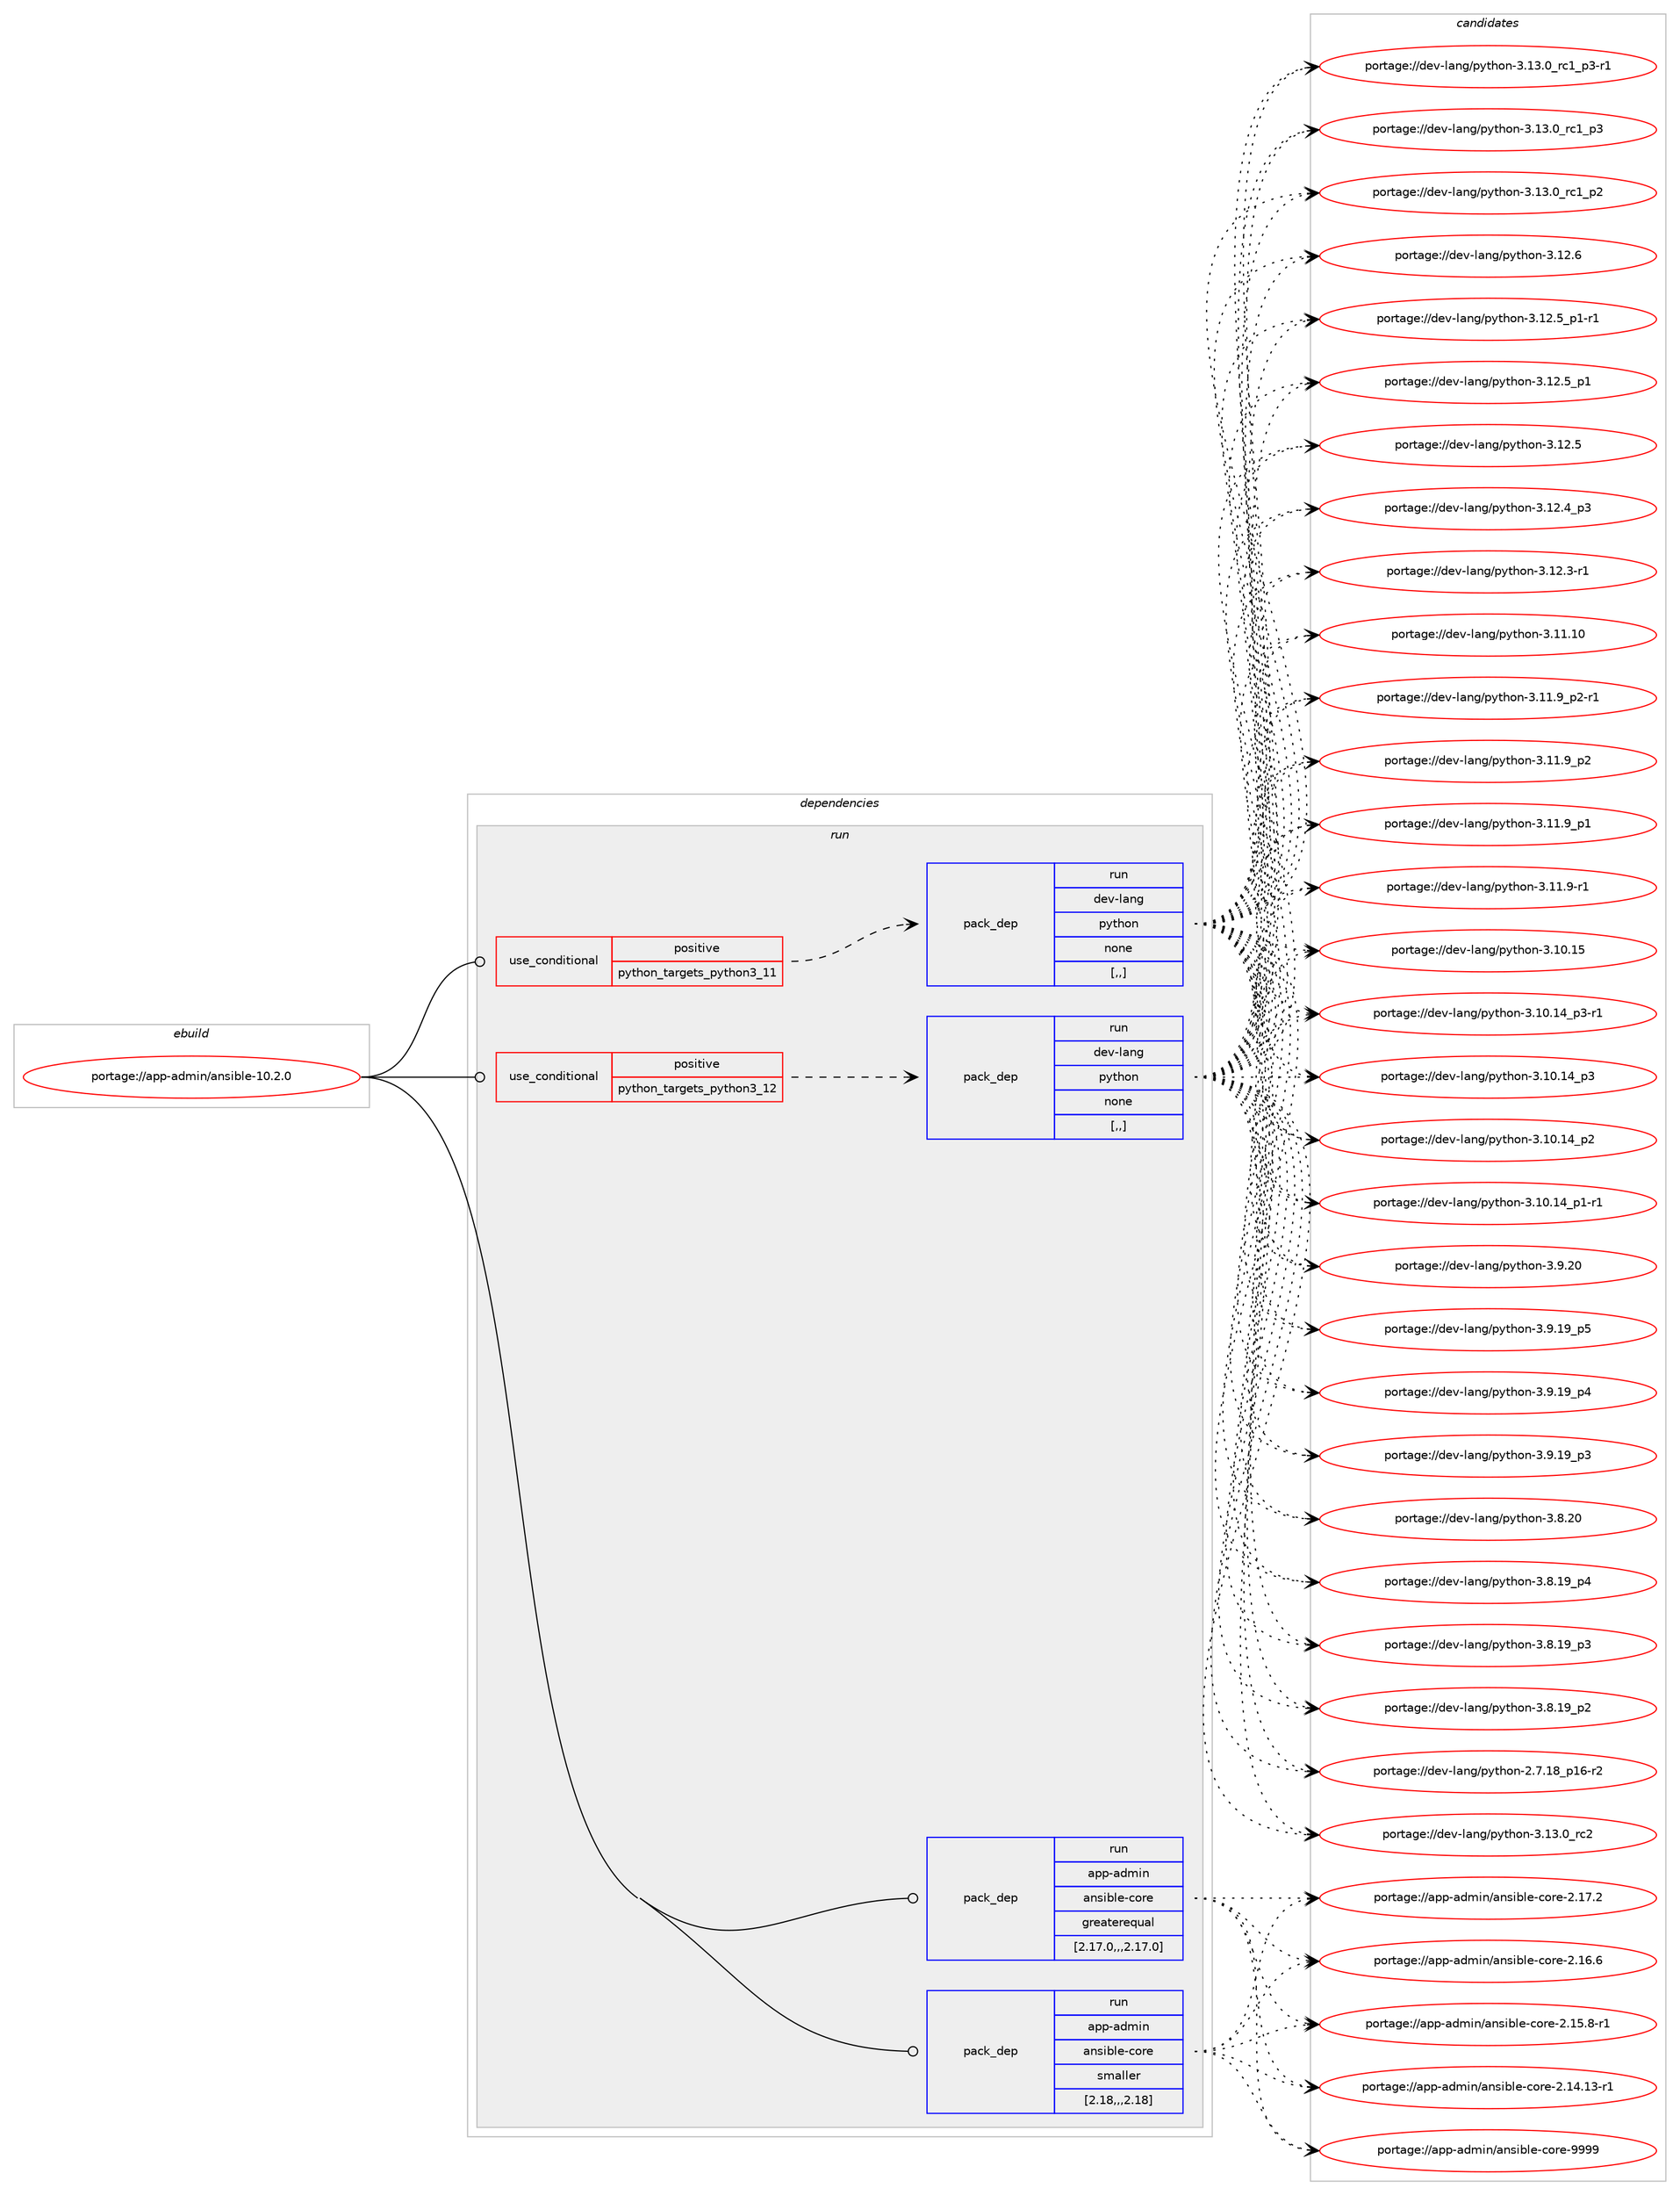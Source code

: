 digraph prolog {

# *************
# Graph options
# *************

newrank=true;
concentrate=true;
compound=true;
graph [rankdir=LR,fontname=Helvetica,fontsize=10,ranksep=1.5];#, ranksep=2.5, nodesep=0.2];
edge  [arrowhead=vee];
node  [fontname=Helvetica,fontsize=10];

# **********
# The ebuild
# **********

subgraph cluster_leftcol {
color=gray;
label=<<i>ebuild</i>>;
id [label="portage://app-admin/ansible-10.2.0", color=red, width=4, href="../app-admin/ansible-10.2.0.svg"];
}

# ****************
# The dependencies
# ****************

subgraph cluster_midcol {
color=gray;
label=<<i>dependencies</i>>;
subgraph cluster_compile {
fillcolor="#eeeeee";
style=filled;
label=<<i>compile</i>>;
}
subgraph cluster_compileandrun {
fillcolor="#eeeeee";
style=filled;
label=<<i>compile and run</i>>;
}
subgraph cluster_run {
fillcolor="#eeeeee";
style=filled;
label=<<i>run</i>>;
subgraph cond130007 {
dependency494894 [label=<<TABLE BORDER="0" CELLBORDER="1" CELLSPACING="0" CELLPADDING="4"><TR><TD ROWSPAN="3" CELLPADDING="10">use_conditional</TD></TR><TR><TD>positive</TD></TR><TR><TD>python_targets_python3_11</TD></TR></TABLE>>, shape=none, color=red];
subgraph pack361284 {
dependency494895 [label=<<TABLE BORDER="0" CELLBORDER="1" CELLSPACING="0" CELLPADDING="4" WIDTH="220"><TR><TD ROWSPAN="6" CELLPADDING="30">pack_dep</TD></TR><TR><TD WIDTH="110">run</TD></TR><TR><TD>dev-lang</TD></TR><TR><TD>python</TD></TR><TR><TD>none</TD></TR><TR><TD>[,,]</TD></TR></TABLE>>, shape=none, color=blue];
}
dependency494894:e -> dependency494895:w [weight=20,style="dashed",arrowhead="vee"];
}
id:e -> dependency494894:w [weight=20,style="solid",arrowhead="odot"];
subgraph cond130008 {
dependency494896 [label=<<TABLE BORDER="0" CELLBORDER="1" CELLSPACING="0" CELLPADDING="4"><TR><TD ROWSPAN="3" CELLPADDING="10">use_conditional</TD></TR><TR><TD>positive</TD></TR><TR><TD>python_targets_python3_12</TD></TR></TABLE>>, shape=none, color=red];
subgraph pack361285 {
dependency494897 [label=<<TABLE BORDER="0" CELLBORDER="1" CELLSPACING="0" CELLPADDING="4" WIDTH="220"><TR><TD ROWSPAN="6" CELLPADDING="30">pack_dep</TD></TR><TR><TD WIDTH="110">run</TD></TR><TR><TD>dev-lang</TD></TR><TR><TD>python</TD></TR><TR><TD>none</TD></TR><TR><TD>[,,]</TD></TR></TABLE>>, shape=none, color=blue];
}
dependency494896:e -> dependency494897:w [weight=20,style="dashed",arrowhead="vee"];
}
id:e -> dependency494896:w [weight=20,style="solid",arrowhead="odot"];
subgraph pack361286 {
dependency494898 [label=<<TABLE BORDER="0" CELLBORDER="1" CELLSPACING="0" CELLPADDING="4" WIDTH="220"><TR><TD ROWSPAN="6" CELLPADDING="30">pack_dep</TD></TR><TR><TD WIDTH="110">run</TD></TR><TR><TD>app-admin</TD></TR><TR><TD>ansible-core</TD></TR><TR><TD>greaterequal</TD></TR><TR><TD>[2.17.0,,,2.17.0]</TD></TR></TABLE>>, shape=none, color=blue];
}
id:e -> dependency494898:w [weight=20,style="solid",arrowhead="odot"];
subgraph pack361287 {
dependency494899 [label=<<TABLE BORDER="0" CELLBORDER="1" CELLSPACING="0" CELLPADDING="4" WIDTH="220"><TR><TD ROWSPAN="6" CELLPADDING="30">pack_dep</TD></TR><TR><TD WIDTH="110">run</TD></TR><TR><TD>app-admin</TD></TR><TR><TD>ansible-core</TD></TR><TR><TD>smaller</TD></TR><TR><TD>[2.18,,,2.18]</TD></TR></TABLE>>, shape=none, color=blue];
}
id:e -> dependency494899:w [weight=20,style="solid",arrowhead="odot"];
}
}

# **************
# The candidates
# **************

subgraph cluster_choices {
rank=same;
color=gray;
label=<<i>candidates</i>>;

subgraph choice361284 {
color=black;
nodesep=1;
choice10010111845108971101034711212111610411111045514649514648951149950 [label="portage://dev-lang/python-3.13.0_rc2", color=red, width=4,href="../dev-lang/python-3.13.0_rc2.svg"];
choice1001011184510897110103471121211161041111104551464951464895114994995112514511449 [label="portage://dev-lang/python-3.13.0_rc1_p3-r1", color=red, width=4,href="../dev-lang/python-3.13.0_rc1_p3-r1.svg"];
choice100101118451089711010347112121116104111110455146495146489511499499511251 [label="portage://dev-lang/python-3.13.0_rc1_p3", color=red, width=4,href="../dev-lang/python-3.13.0_rc1_p3.svg"];
choice100101118451089711010347112121116104111110455146495146489511499499511250 [label="portage://dev-lang/python-3.13.0_rc1_p2", color=red, width=4,href="../dev-lang/python-3.13.0_rc1_p2.svg"];
choice10010111845108971101034711212111610411111045514649504654 [label="portage://dev-lang/python-3.12.6", color=red, width=4,href="../dev-lang/python-3.12.6.svg"];
choice1001011184510897110103471121211161041111104551464950465395112494511449 [label="portage://dev-lang/python-3.12.5_p1-r1", color=red, width=4,href="../dev-lang/python-3.12.5_p1-r1.svg"];
choice100101118451089711010347112121116104111110455146495046539511249 [label="portage://dev-lang/python-3.12.5_p1", color=red, width=4,href="../dev-lang/python-3.12.5_p1.svg"];
choice10010111845108971101034711212111610411111045514649504653 [label="portage://dev-lang/python-3.12.5", color=red, width=4,href="../dev-lang/python-3.12.5.svg"];
choice100101118451089711010347112121116104111110455146495046529511251 [label="portage://dev-lang/python-3.12.4_p3", color=red, width=4,href="../dev-lang/python-3.12.4_p3.svg"];
choice100101118451089711010347112121116104111110455146495046514511449 [label="portage://dev-lang/python-3.12.3-r1", color=red, width=4,href="../dev-lang/python-3.12.3-r1.svg"];
choice1001011184510897110103471121211161041111104551464949464948 [label="portage://dev-lang/python-3.11.10", color=red, width=4,href="../dev-lang/python-3.11.10.svg"];
choice1001011184510897110103471121211161041111104551464949465795112504511449 [label="portage://dev-lang/python-3.11.9_p2-r1", color=red, width=4,href="../dev-lang/python-3.11.9_p2-r1.svg"];
choice100101118451089711010347112121116104111110455146494946579511250 [label="portage://dev-lang/python-3.11.9_p2", color=red, width=4,href="../dev-lang/python-3.11.9_p2.svg"];
choice100101118451089711010347112121116104111110455146494946579511249 [label="portage://dev-lang/python-3.11.9_p1", color=red, width=4,href="../dev-lang/python-3.11.9_p1.svg"];
choice100101118451089711010347112121116104111110455146494946574511449 [label="portage://dev-lang/python-3.11.9-r1", color=red, width=4,href="../dev-lang/python-3.11.9-r1.svg"];
choice1001011184510897110103471121211161041111104551464948464953 [label="portage://dev-lang/python-3.10.15", color=red, width=4,href="../dev-lang/python-3.10.15.svg"];
choice100101118451089711010347112121116104111110455146494846495295112514511449 [label="portage://dev-lang/python-3.10.14_p3-r1", color=red, width=4,href="../dev-lang/python-3.10.14_p3-r1.svg"];
choice10010111845108971101034711212111610411111045514649484649529511251 [label="portage://dev-lang/python-3.10.14_p3", color=red, width=4,href="../dev-lang/python-3.10.14_p3.svg"];
choice10010111845108971101034711212111610411111045514649484649529511250 [label="portage://dev-lang/python-3.10.14_p2", color=red, width=4,href="../dev-lang/python-3.10.14_p2.svg"];
choice100101118451089711010347112121116104111110455146494846495295112494511449 [label="portage://dev-lang/python-3.10.14_p1-r1", color=red, width=4,href="../dev-lang/python-3.10.14_p1-r1.svg"];
choice10010111845108971101034711212111610411111045514657465048 [label="portage://dev-lang/python-3.9.20", color=red, width=4,href="../dev-lang/python-3.9.20.svg"];
choice100101118451089711010347112121116104111110455146574649579511253 [label="portage://dev-lang/python-3.9.19_p5", color=red, width=4,href="../dev-lang/python-3.9.19_p5.svg"];
choice100101118451089711010347112121116104111110455146574649579511252 [label="portage://dev-lang/python-3.9.19_p4", color=red, width=4,href="../dev-lang/python-3.9.19_p4.svg"];
choice100101118451089711010347112121116104111110455146574649579511251 [label="portage://dev-lang/python-3.9.19_p3", color=red, width=4,href="../dev-lang/python-3.9.19_p3.svg"];
choice10010111845108971101034711212111610411111045514656465048 [label="portage://dev-lang/python-3.8.20", color=red, width=4,href="../dev-lang/python-3.8.20.svg"];
choice100101118451089711010347112121116104111110455146564649579511252 [label="portage://dev-lang/python-3.8.19_p4", color=red, width=4,href="../dev-lang/python-3.8.19_p4.svg"];
choice100101118451089711010347112121116104111110455146564649579511251 [label="portage://dev-lang/python-3.8.19_p3", color=red, width=4,href="../dev-lang/python-3.8.19_p3.svg"];
choice100101118451089711010347112121116104111110455146564649579511250 [label="portage://dev-lang/python-3.8.19_p2", color=red, width=4,href="../dev-lang/python-3.8.19_p2.svg"];
choice100101118451089711010347112121116104111110455046554649569511249544511450 [label="portage://dev-lang/python-2.7.18_p16-r2", color=red, width=4,href="../dev-lang/python-2.7.18_p16-r2.svg"];
dependency494895:e -> choice10010111845108971101034711212111610411111045514649514648951149950:w [style=dotted,weight="100"];
dependency494895:e -> choice1001011184510897110103471121211161041111104551464951464895114994995112514511449:w [style=dotted,weight="100"];
dependency494895:e -> choice100101118451089711010347112121116104111110455146495146489511499499511251:w [style=dotted,weight="100"];
dependency494895:e -> choice100101118451089711010347112121116104111110455146495146489511499499511250:w [style=dotted,weight="100"];
dependency494895:e -> choice10010111845108971101034711212111610411111045514649504654:w [style=dotted,weight="100"];
dependency494895:e -> choice1001011184510897110103471121211161041111104551464950465395112494511449:w [style=dotted,weight="100"];
dependency494895:e -> choice100101118451089711010347112121116104111110455146495046539511249:w [style=dotted,weight="100"];
dependency494895:e -> choice10010111845108971101034711212111610411111045514649504653:w [style=dotted,weight="100"];
dependency494895:e -> choice100101118451089711010347112121116104111110455146495046529511251:w [style=dotted,weight="100"];
dependency494895:e -> choice100101118451089711010347112121116104111110455146495046514511449:w [style=dotted,weight="100"];
dependency494895:e -> choice1001011184510897110103471121211161041111104551464949464948:w [style=dotted,weight="100"];
dependency494895:e -> choice1001011184510897110103471121211161041111104551464949465795112504511449:w [style=dotted,weight="100"];
dependency494895:e -> choice100101118451089711010347112121116104111110455146494946579511250:w [style=dotted,weight="100"];
dependency494895:e -> choice100101118451089711010347112121116104111110455146494946579511249:w [style=dotted,weight="100"];
dependency494895:e -> choice100101118451089711010347112121116104111110455146494946574511449:w [style=dotted,weight="100"];
dependency494895:e -> choice1001011184510897110103471121211161041111104551464948464953:w [style=dotted,weight="100"];
dependency494895:e -> choice100101118451089711010347112121116104111110455146494846495295112514511449:w [style=dotted,weight="100"];
dependency494895:e -> choice10010111845108971101034711212111610411111045514649484649529511251:w [style=dotted,weight="100"];
dependency494895:e -> choice10010111845108971101034711212111610411111045514649484649529511250:w [style=dotted,weight="100"];
dependency494895:e -> choice100101118451089711010347112121116104111110455146494846495295112494511449:w [style=dotted,weight="100"];
dependency494895:e -> choice10010111845108971101034711212111610411111045514657465048:w [style=dotted,weight="100"];
dependency494895:e -> choice100101118451089711010347112121116104111110455146574649579511253:w [style=dotted,weight="100"];
dependency494895:e -> choice100101118451089711010347112121116104111110455146574649579511252:w [style=dotted,weight="100"];
dependency494895:e -> choice100101118451089711010347112121116104111110455146574649579511251:w [style=dotted,weight="100"];
dependency494895:e -> choice10010111845108971101034711212111610411111045514656465048:w [style=dotted,weight="100"];
dependency494895:e -> choice100101118451089711010347112121116104111110455146564649579511252:w [style=dotted,weight="100"];
dependency494895:e -> choice100101118451089711010347112121116104111110455146564649579511251:w [style=dotted,weight="100"];
dependency494895:e -> choice100101118451089711010347112121116104111110455146564649579511250:w [style=dotted,weight="100"];
dependency494895:e -> choice100101118451089711010347112121116104111110455046554649569511249544511450:w [style=dotted,weight="100"];
}
subgraph choice361285 {
color=black;
nodesep=1;
choice10010111845108971101034711212111610411111045514649514648951149950 [label="portage://dev-lang/python-3.13.0_rc2", color=red, width=4,href="../dev-lang/python-3.13.0_rc2.svg"];
choice1001011184510897110103471121211161041111104551464951464895114994995112514511449 [label="portage://dev-lang/python-3.13.0_rc1_p3-r1", color=red, width=4,href="../dev-lang/python-3.13.0_rc1_p3-r1.svg"];
choice100101118451089711010347112121116104111110455146495146489511499499511251 [label="portage://dev-lang/python-3.13.0_rc1_p3", color=red, width=4,href="../dev-lang/python-3.13.0_rc1_p3.svg"];
choice100101118451089711010347112121116104111110455146495146489511499499511250 [label="portage://dev-lang/python-3.13.0_rc1_p2", color=red, width=4,href="../dev-lang/python-3.13.0_rc1_p2.svg"];
choice10010111845108971101034711212111610411111045514649504654 [label="portage://dev-lang/python-3.12.6", color=red, width=4,href="../dev-lang/python-3.12.6.svg"];
choice1001011184510897110103471121211161041111104551464950465395112494511449 [label="portage://dev-lang/python-3.12.5_p1-r1", color=red, width=4,href="../dev-lang/python-3.12.5_p1-r1.svg"];
choice100101118451089711010347112121116104111110455146495046539511249 [label="portage://dev-lang/python-3.12.5_p1", color=red, width=4,href="../dev-lang/python-3.12.5_p1.svg"];
choice10010111845108971101034711212111610411111045514649504653 [label="portage://dev-lang/python-3.12.5", color=red, width=4,href="../dev-lang/python-3.12.5.svg"];
choice100101118451089711010347112121116104111110455146495046529511251 [label="portage://dev-lang/python-3.12.4_p3", color=red, width=4,href="../dev-lang/python-3.12.4_p3.svg"];
choice100101118451089711010347112121116104111110455146495046514511449 [label="portage://dev-lang/python-3.12.3-r1", color=red, width=4,href="../dev-lang/python-3.12.3-r1.svg"];
choice1001011184510897110103471121211161041111104551464949464948 [label="portage://dev-lang/python-3.11.10", color=red, width=4,href="../dev-lang/python-3.11.10.svg"];
choice1001011184510897110103471121211161041111104551464949465795112504511449 [label="portage://dev-lang/python-3.11.9_p2-r1", color=red, width=4,href="../dev-lang/python-3.11.9_p2-r1.svg"];
choice100101118451089711010347112121116104111110455146494946579511250 [label="portage://dev-lang/python-3.11.9_p2", color=red, width=4,href="../dev-lang/python-3.11.9_p2.svg"];
choice100101118451089711010347112121116104111110455146494946579511249 [label="portage://dev-lang/python-3.11.9_p1", color=red, width=4,href="../dev-lang/python-3.11.9_p1.svg"];
choice100101118451089711010347112121116104111110455146494946574511449 [label="portage://dev-lang/python-3.11.9-r1", color=red, width=4,href="../dev-lang/python-3.11.9-r1.svg"];
choice1001011184510897110103471121211161041111104551464948464953 [label="portage://dev-lang/python-3.10.15", color=red, width=4,href="../dev-lang/python-3.10.15.svg"];
choice100101118451089711010347112121116104111110455146494846495295112514511449 [label="portage://dev-lang/python-3.10.14_p3-r1", color=red, width=4,href="../dev-lang/python-3.10.14_p3-r1.svg"];
choice10010111845108971101034711212111610411111045514649484649529511251 [label="portage://dev-lang/python-3.10.14_p3", color=red, width=4,href="../dev-lang/python-3.10.14_p3.svg"];
choice10010111845108971101034711212111610411111045514649484649529511250 [label="portage://dev-lang/python-3.10.14_p2", color=red, width=4,href="../dev-lang/python-3.10.14_p2.svg"];
choice100101118451089711010347112121116104111110455146494846495295112494511449 [label="portage://dev-lang/python-3.10.14_p1-r1", color=red, width=4,href="../dev-lang/python-3.10.14_p1-r1.svg"];
choice10010111845108971101034711212111610411111045514657465048 [label="portage://dev-lang/python-3.9.20", color=red, width=4,href="../dev-lang/python-3.9.20.svg"];
choice100101118451089711010347112121116104111110455146574649579511253 [label="portage://dev-lang/python-3.9.19_p5", color=red, width=4,href="../dev-lang/python-3.9.19_p5.svg"];
choice100101118451089711010347112121116104111110455146574649579511252 [label="portage://dev-lang/python-3.9.19_p4", color=red, width=4,href="../dev-lang/python-3.9.19_p4.svg"];
choice100101118451089711010347112121116104111110455146574649579511251 [label="portage://dev-lang/python-3.9.19_p3", color=red, width=4,href="../dev-lang/python-3.9.19_p3.svg"];
choice10010111845108971101034711212111610411111045514656465048 [label="portage://dev-lang/python-3.8.20", color=red, width=4,href="../dev-lang/python-3.8.20.svg"];
choice100101118451089711010347112121116104111110455146564649579511252 [label="portage://dev-lang/python-3.8.19_p4", color=red, width=4,href="../dev-lang/python-3.8.19_p4.svg"];
choice100101118451089711010347112121116104111110455146564649579511251 [label="portage://dev-lang/python-3.8.19_p3", color=red, width=4,href="../dev-lang/python-3.8.19_p3.svg"];
choice100101118451089711010347112121116104111110455146564649579511250 [label="portage://dev-lang/python-3.8.19_p2", color=red, width=4,href="../dev-lang/python-3.8.19_p2.svg"];
choice100101118451089711010347112121116104111110455046554649569511249544511450 [label="portage://dev-lang/python-2.7.18_p16-r2", color=red, width=4,href="../dev-lang/python-2.7.18_p16-r2.svg"];
dependency494897:e -> choice10010111845108971101034711212111610411111045514649514648951149950:w [style=dotted,weight="100"];
dependency494897:e -> choice1001011184510897110103471121211161041111104551464951464895114994995112514511449:w [style=dotted,weight="100"];
dependency494897:e -> choice100101118451089711010347112121116104111110455146495146489511499499511251:w [style=dotted,weight="100"];
dependency494897:e -> choice100101118451089711010347112121116104111110455146495146489511499499511250:w [style=dotted,weight="100"];
dependency494897:e -> choice10010111845108971101034711212111610411111045514649504654:w [style=dotted,weight="100"];
dependency494897:e -> choice1001011184510897110103471121211161041111104551464950465395112494511449:w [style=dotted,weight="100"];
dependency494897:e -> choice100101118451089711010347112121116104111110455146495046539511249:w [style=dotted,weight="100"];
dependency494897:e -> choice10010111845108971101034711212111610411111045514649504653:w [style=dotted,weight="100"];
dependency494897:e -> choice100101118451089711010347112121116104111110455146495046529511251:w [style=dotted,weight="100"];
dependency494897:e -> choice100101118451089711010347112121116104111110455146495046514511449:w [style=dotted,weight="100"];
dependency494897:e -> choice1001011184510897110103471121211161041111104551464949464948:w [style=dotted,weight="100"];
dependency494897:e -> choice1001011184510897110103471121211161041111104551464949465795112504511449:w [style=dotted,weight="100"];
dependency494897:e -> choice100101118451089711010347112121116104111110455146494946579511250:w [style=dotted,weight="100"];
dependency494897:e -> choice100101118451089711010347112121116104111110455146494946579511249:w [style=dotted,weight="100"];
dependency494897:e -> choice100101118451089711010347112121116104111110455146494946574511449:w [style=dotted,weight="100"];
dependency494897:e -> choice1001011184510897110103471121211161041111104551464948464953:w [style=dotted,weight="100"];
dependency494897:e -> choice100101118451089711010347112121116104111110455146494846495295112514511449:w [style=dotted,weight="100"];
dependency494897:e -> choice10010111845108971101034711212111610411111045514649484649529511251:w [style=dotted,weight="100"];
dependency494897:e -> choice10010111845108971101034711212111610411111045514649484649529511250:w [style=dotted,weight="100"];
dependency494897:e -> choice100101118451089711010347112121116104111110455146494846495295112494511449:w [style=dotted,weight="100"];
dependency494897:e -> choice10010111845108971101034711212111610411111045514657465048:w [style=dotted,weight="100"];
dependency494897:e -> choice100101118451089711010347112121116104111110455146574649579511253:w [style=dotted,weight="100"];
dependency494897:e -> choice100101118451089711010347112121116104111110455146574649579511252:w [style=dotted,weight="100"];
dependency494897:e -> choice100101118451089711010347112121116104111110455146574649579511251:w [style=dotted,weight="100"];
dependency494897:e -> choice10010111845108971101034711212111610411111045514656465048:w [style=dotted,weight="100"];
dependency494897:e -> choice100101118451089711010347112121116104111110455146564649579511252:w [style=dotted,weight="100"];
dependency494897:e -> choice100101118451089711010347112121116104111110455146564649579511251:w [style=dotted,weight="100"];
dependency494897:e -> choice100101118451089711010347112121116104111110455146564649579511250:w [style=dotted,weight="100"];
dependency494897:e -> choice100101118451089711010347112121116104111110455046554649569511249544511450:w [style=dotted,weight="100"];
}
subgraph choice361286 {
color=black;
nodesep=1;
choice97112112459710010910511047971101151059810810145991111141014557575757 [label="portage://app-admin/ansible-core-9999", color=red, width=4,href="../app-admin/ansible-core-9999.svg"];
choice971121124597100109105110479711011510598108101459911111410145504649554650 [label="portage://app-admin/ansible-core-2.17.2", color=red, width=4,href="../app-admin/ansible-core-2.17.2.svg"];
choice971121124597100109105110479711011510598108101459911111410145504649544654 [label="portage://app-admin/ansible-core-2.16.6", color=red, width=4,href="../app-admin/ansible-core-2.16.6.svg"];
choice9711211245971001091051104797110115105981081014599111114101455046495346564511449 [label="portage://app-admin/ansible-core-2.15.8-r1", color=red, width=4,href="../app-admin/ansible-core-2.15.8-r1.svg"];
choice971121124597100109105110479711011510598108101459911111410145504649524649514511449 [label="portage://app-admin/ansible-core-2.14.13-r1", color=red, width=4,href="../app-admin/ansible-core-2.14.13-r1.svg"];
dependency494898:e -> choice97112112459710010910511047971101151059810810145991111141014557575757:w [style=dotted,weight="100"];
dependency494898:e -> choice971121124597100109105110479711011510598108101459911111410145504649554650:w [style=dotted,weight="100"];
dependency494898:e -> choice971121124597100109105110479711011510598108101459911111410145504649544654:w [style=dotted,weight="100"];
dependency494898:e -> choice9711211245971001091051104797110115105981081014599111114101455046495346564511449:w [style=dotted,weight="100"];
dependency494898:e -> choice971121124597100109105110479711011510598108101459911111410145504649524649514511449:w [style=dotted,weight="100"];
}
subgraph choice361287 {
color=black;
nodesep=1;
choice97112112459710010910511047971101151059810810145991111141014557575757 [label="portage://app-admin/ansible-core-9999", color=red, width=4,href="../app-admin/ansible-core-9999.svg"];
choice971121124597100109105110479711011510598108101459911111410145504649554650 [label="portage://app-admin/ansible-core-2.17.2", color=red, width=4,href="../app-admin/ansible-core-2.17.2.svg"];
choice971121124597100109105110479711011510598108101459911111410145504649544654 [label="portage://app-admin/ansible-core-2.16.6", color=red, width=4,href="../app-admin/ansible-core-2.16.6.svg"];
choice9711211245971001091051104797110115105981081014599111114101455046495346564511449 [label="portage://app-admin/ansible-core-2.15.8-r1", color=red, width=4,href="../app-admin/ansible-core-2.15.8-r1.svg"];
choice971121124597100109105110479711011510598108101459911111410145504649524649514511449 [label="portage://app-admin/ansible-core-2.14.13-r1", color=red, width=4,href="../app-admin/ansible-core-2.14.13-r1.svg"];
dependency494899:e -> choice97112112459710010910511047971101151059810810145991111141014557575757:w [style=dotted,weight="100"];
dependency494899:e -> choice971121124597100109105110479711011510598108101459911111410145504649554650:w [style=dotted,weight="100"];
dependency494899:e -> choice971121124597100109105110479711011510598108101459911111410145504649544654:w [style=dotted,weight="100"];
dependency494899:e -> choice9711211245971001091051104797110115105981081014599111114101455046495346564511449:w [style=dotted,weight="100"];
dependency494899:e -> choice971121124597100109105110479711011510598108101459911111410145504649524649514511449:w [style=dotted,weight="100"];
}
}

}
